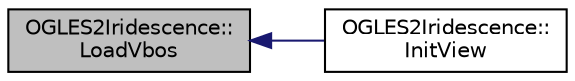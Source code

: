 digraph "OGLES2Iridescence::LoadVbos"
{
  edge [fontname="Helvetica",fontsize="10",labelfontname="Helvetica",labelfontsize="10"];
  node [fontname="Helvetica",fontsize="10",shape=record];
  rankdir="LR";
  Node1 [label="OGLES2Iridescence::\lLoadVbos",height=0.2,width=0.4,color="black", fillcolor="grey75", style="filled", fontcolor="black"];
  Node1 -> Node2 [dir="back",color="midnightblue",fontsize="10",style="solid",fontname="Helvetica"];
  Node2 [label="OGLES2Iridescence::\lInitView",height=0.2,width=0.4,color="black", fillcolor="white", style="filled",URL="$class_o_g_l_e_s2_iridescence.html#a0344e346330898434ae5fcfe5132b6c3"];
}
